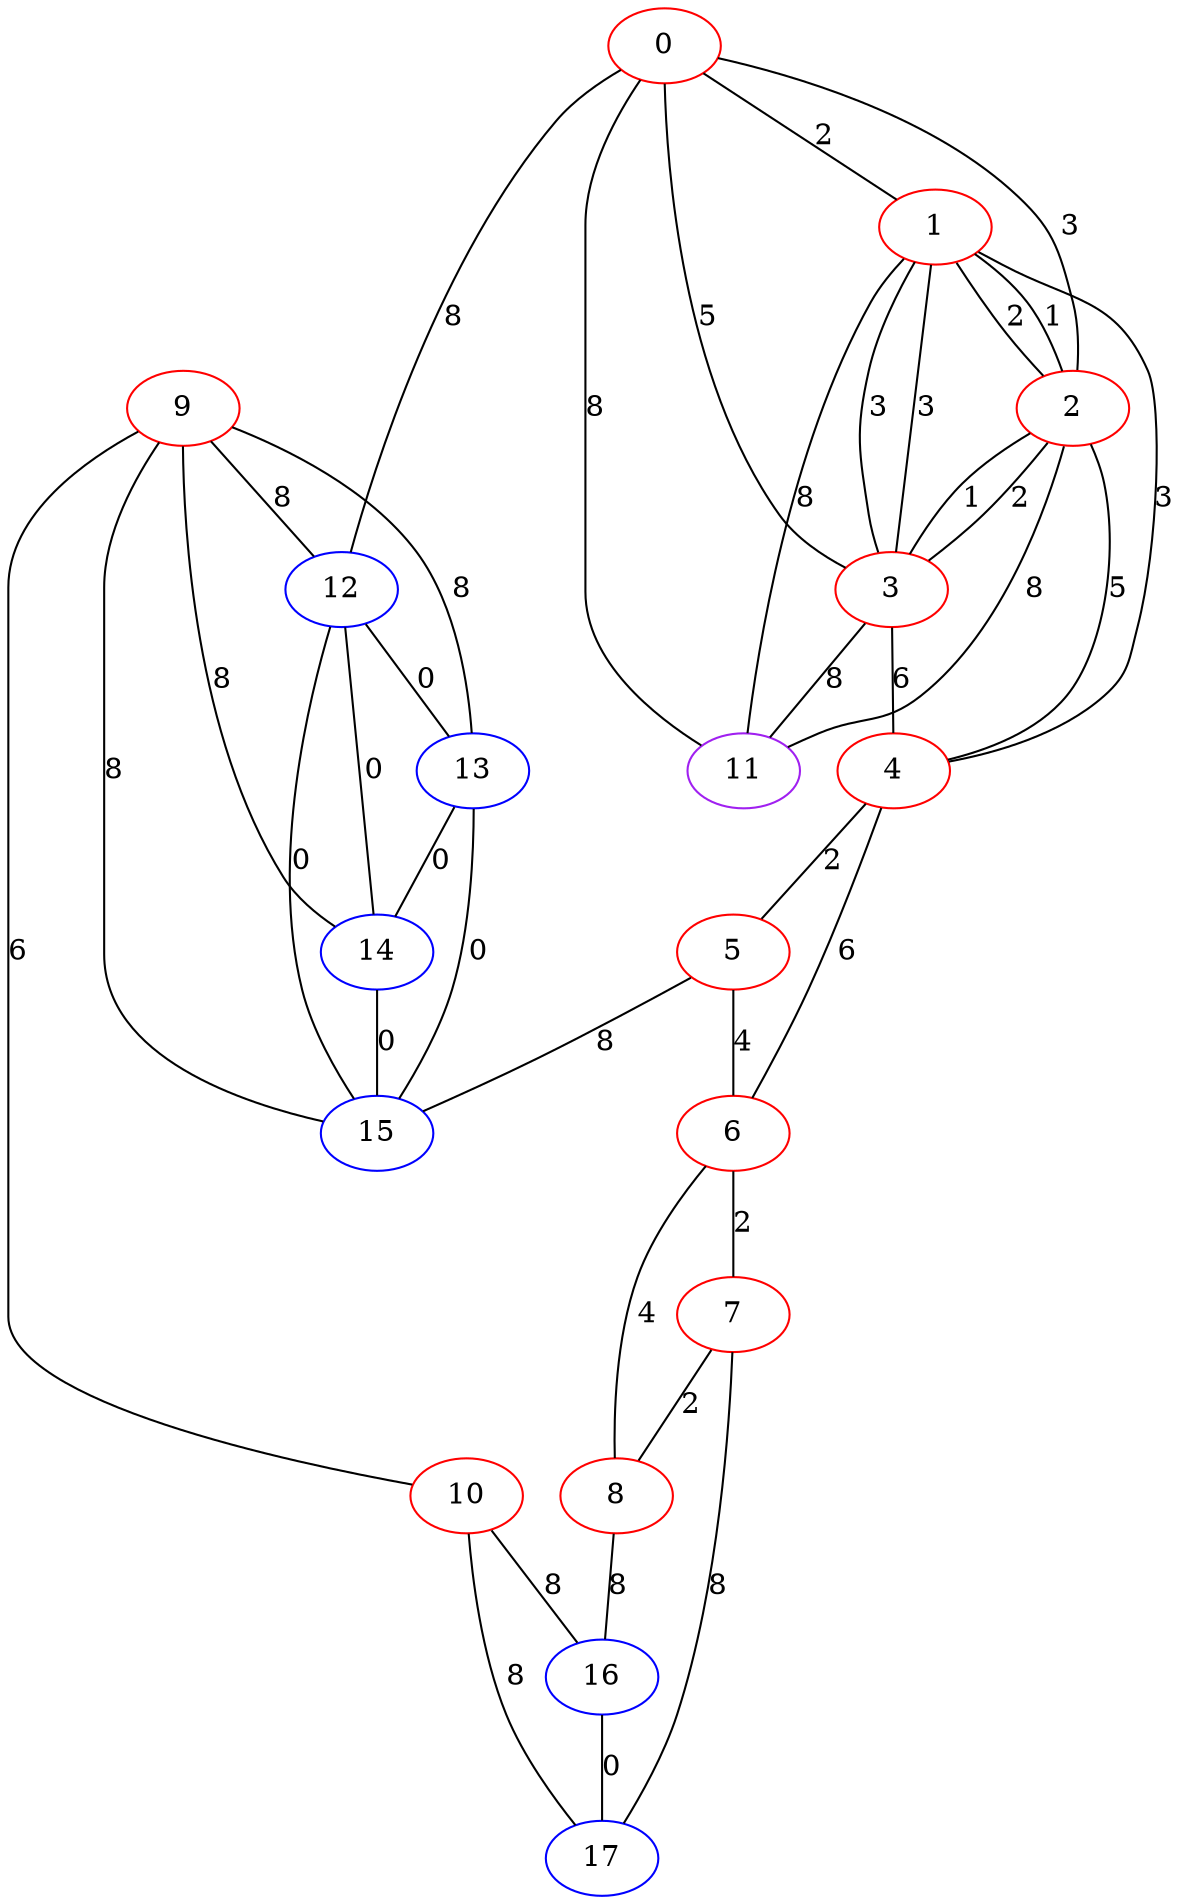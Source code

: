 graph "" {
0 [color=red, weight=1];
1 [color=red, weight=1];
2 [color=red, weight=1];
3 [color=red, weight=1];
4 [color=red, weight=1];
5 [color=red, weight=1];
6 [color=red, weight=1];
7 [color=red, weight=1];
8 [color=red, weight=1];
9 [color=red, weight=1];
10 [color=red, weight=1];
11 [color=purple, weight=4];
12 [color=blue, weight=3];
13 [color=blue, weight=3];
14 [color=blue, weight=3];
15 [color=blue, weight=3];
16 [color=blue, weight=3];
17 [color=blue, weight=3];
0 -- 11  [key=0, label=8];
0 -- 1  [key=0, label=2];
0 -- 2  [key=0, label=3];
0 -- 3  [key=0, label=5];
0 -- 12  [key=0, label=8];
1 -- 11  [key=0, label=8];
1 -- 2  [key=0, label=2];
1 -- 2  [key=1, label=1];
1 -- 3  [key=0, label=3];
1 -- 3  [key=1, label=3];
1 -- 4  [key=0, label=3];
2 -- 3  [key=0, label=1];
2 -- 3  [key=1, label=2];
2 -- 4  [key=0, label=5];
2 -- 11  [key=0, label=8];
3 -- 11  [key=0, label=8];
3 -- 4  [key=0, label=6];
4 -- 5  [key=0, label=2];
4 -- 6  [key=0, label=6];
5 -- 6  [key=0, label=4];
5 -- 15  [key=0, label=8];
6 -- 8  [key=0, label=4];
6 -- 7  [key=0, label=2];
7 -- 8  [key=0, label=2];
7 -- 17  [key=0, label=8];
8 -- 16  [key=0, label=8];
9 -- 10  [key=0, label=6];
9 -- 12  [key=0, label=8];
9 -- 13  [key=0, label=8];
9 -- 14  [key=0, label=8];
9 -- 15  [key=0, label=8];
10 -- 16  [key=0, label=8];
10 -- 17  [key=0, label=8];
12 -- 13  [key=0, label=0];
12 -- 14  [key=0, label=0];
12 -- 15  [key=0, label=0];
13 -- 14  [key=0, label=0];
13 -- 15  [key=0, label=0];
14 -- 15  [key=0, label=0];
16 -- 17  [key=0, label=0];
}
